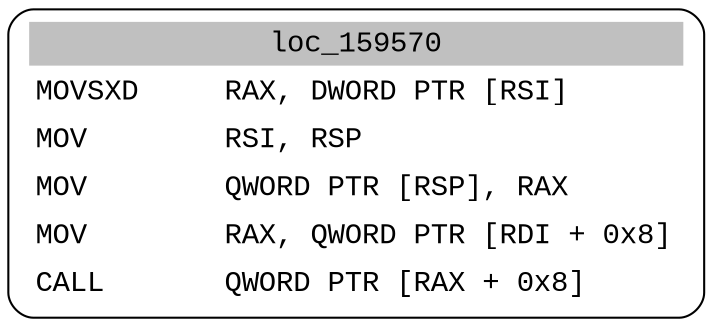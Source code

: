 digraph asm_graph {
1941 [
shape="Mrecord" fontname="Courier New"label =<<table border="0" cellborder="0" cellpadding="3"><tr><td align="center" colspan="2" bgcolor="grey">loc_159570</td></tr><tr><td align="left">MOVSXD     RAX, DWORD PTR [RSI]</td></tr><tr><td align="left">MOV        RSI, RSP</td></tr><tr><td align="left">MOV        QWORD PTR [RSP], RAX</td></tr><tr><td align="left">MOV        RAX, QWORD PTR [RDI + 0x8]</td></tr><tr><td align="left">CALL       QWORD PTR [RAX + 0x8]</td></tr></table>> ];
}